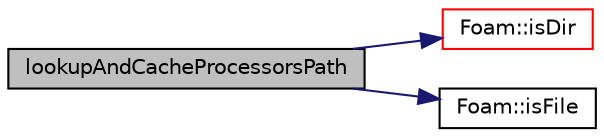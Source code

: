 digraph "lookupAndCacheProcessorsPath"
{
  bgcolor="transparent";
  edge [fontname="Helvetica",fontsize="10",labelfontname="Helvetica",labelfontsize="10"];
  node [fontname="Helvetica",fontsize="10",shape=record];
  rankdir="LR";
  Node1 [label="lookupAndCacheProcessorsPath",height=0.2,width=0.4,color="black", fillcolor="grey75", style="filled" fontcolor="black"];
  Node1 -> Node2 [color="midnightblue",fontsize="10",style="solid",fontname="Helvetica"];
  Node2 [label="Foam::isDir",height=0.2,width=0.4,color="red",URL="$namespaceFoam.html#aeb53e94fd0882811464b5e04683bfb5b",tooltip="Does the name exist as a DIRECTORY in the file system? "];
  Node1 -> Node3 [color="midnightblue",fontsize="10",style="solid",fontname="Helvetica"];
  Node3 [label="Foam::isFile",height=0.2,width=0.4,color="black",URL="$namespaceFoam.html#ab92b93858b389be9ee2bc4ef94af9e1f",tooltip="Does the name exist as a FILE in the file system? "];
}
